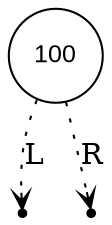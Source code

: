 digraph AVLTree {
    node [shape=circle, fontname="Arial", fontsize=12];
    edge [arrowhead=vee, arrowsize=0.8];
    node_100 [label="100"];
    null_left_100 [label="NULL", shape=point];
    node_100 -> null_left_100 [label="L", style=dotted];
    null_right_100 [label="NULL", shape=point];
    node_100 -> null_right_100 [label="R", style=dotted];
}
